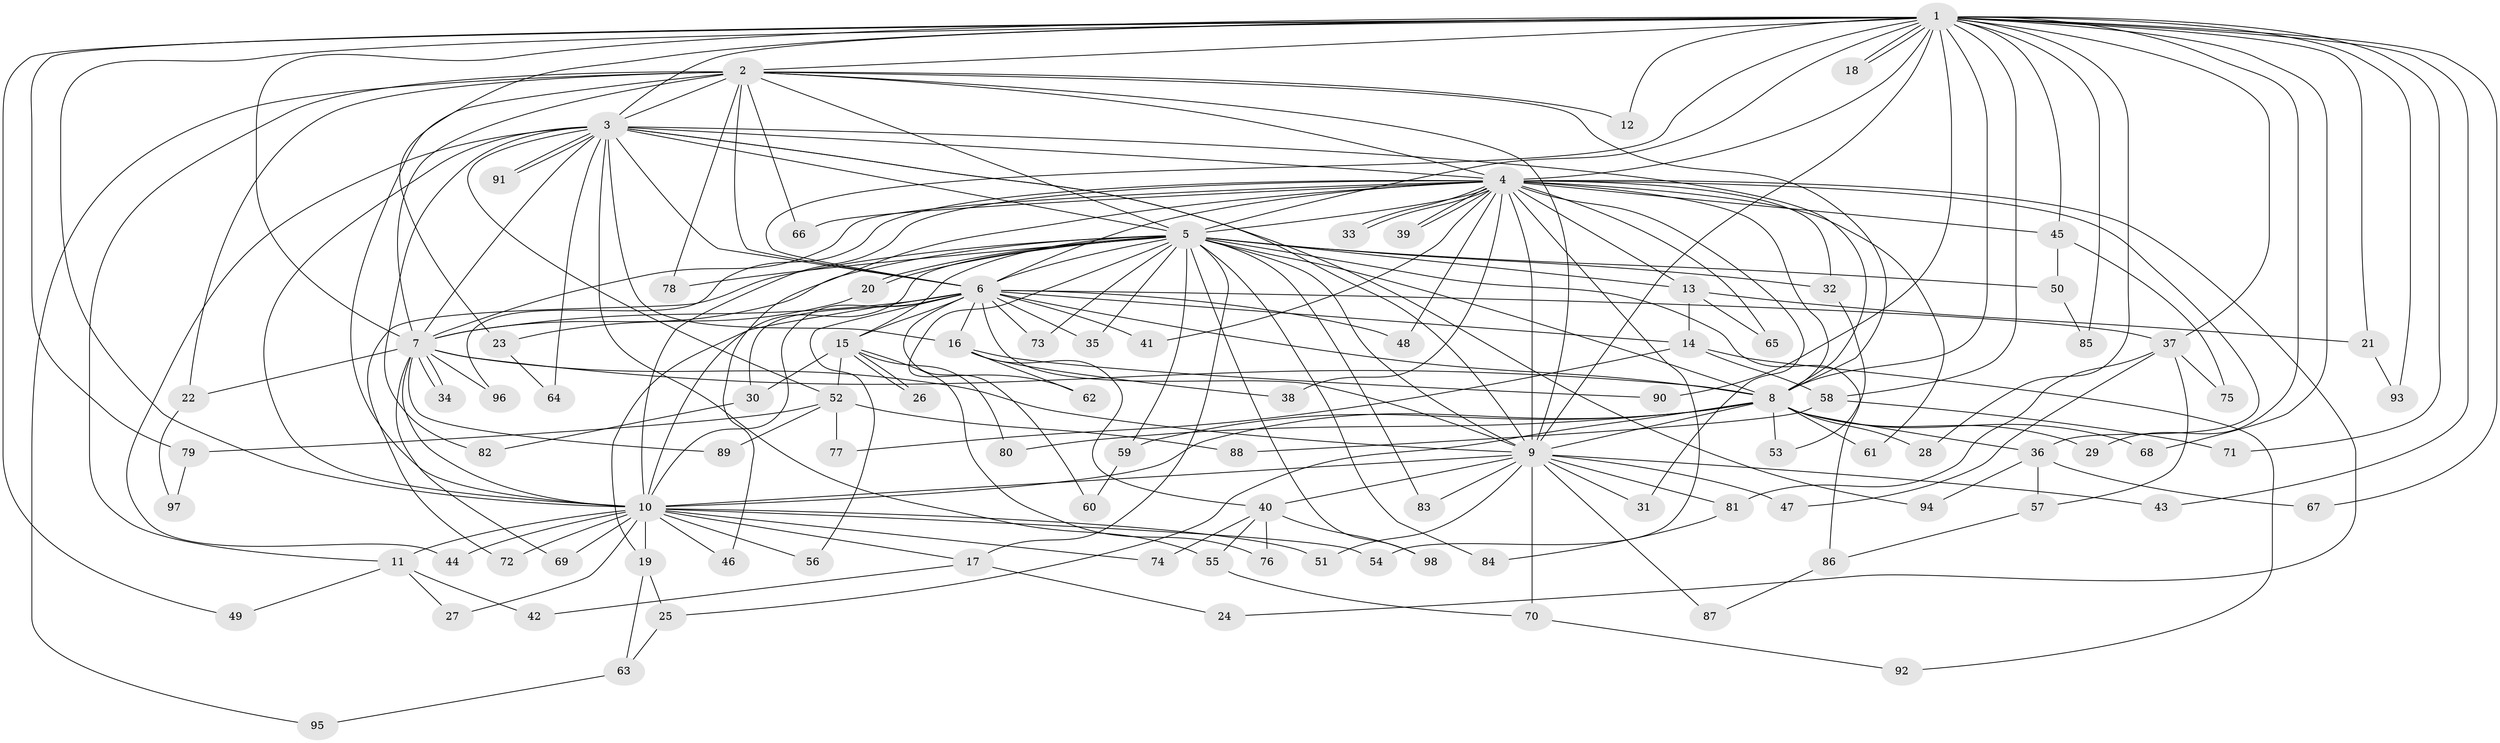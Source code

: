 // Generated by graph-tools (version 1.1) at 2025/45/03/09/25 04:45:48]
// undirected, 98 vertices, 221 edges
graph export_dot {
graph [start="1"]
  node [color=gray90,style=filled];
  1;
  2;
  3;
  4;
  5;
  6;
  7;
  8;
  9;
  10;
  11;
  12;
  13;
  14;
  15;
  16;
  17;
  18;
  19;
  20;
  21;
  22;
  23;
  24;
  25;
  26;
  27;
  28;
  29;
  30;
  31;
  32;
  33;
  34;
  35;
  36;
  37;
  38;
  39;
  40;
  41;
  42;
  43;
  44;
  45;
  46;
  47;
  48;
  49;
  50;
  51;
  52;
  53;
  54;
  55;
  56;
  57;
  58;
  59;
  60;
  61;
  62;
  63;
  64;
  65;
  66;
  67;
  68;
  69;
  70;
  71;
  72;
  73;
  74;
  75;
  76;
  77;
  78;
  79;
  80;
  81;
  82;
  83;
  84;
  85;
  86;
  87;
  88;
  89;
  90;
  91;
  92;
  93;
  94;
  95;
  96;
  97;
  98;
  1 -- 2;
  1 -- 3;
  1 -- 4;
  1 -- 5;
  1 -- 6;
  1 -- 7;
  1 -- 8;
  1 -- 9;
  1 -- 10;
  1 -- 12;
  1 -- 18;
  1 -- 18;
  1 -- 21;
  1 -- 23;
  1 -- 28;
  1 -- 29;
  1 -- 37;
  1 -- 43;
  1 -- 45;
  1 -- 49;
  1 -- 58;
  1 -- 67;
  1 -- 68;
  1 -- 71;
  1 -- 79;
  1 -- 85;
  1 -- 90;
  1 -- 93;
  2 -- 3;
  2 -- 4;
  2 -- 5;
  2 -- 6;
  2 -- 7;
  2 -- 8;
  2 -- 9;
  2 -- 10;
  2 -- 11;
  2 -- 12;
  2 -- 22;
  2 -- 66;
  2 -- 78;
  2 -- 95;
  3 -- 4;
  3 -- 5;
  3 -- 6;
  3 -- 7;
  3 -- 8;
  3 -- 9;
  3 -- 10;
  3 -- 16;
  3 -- 44;
  3 -- 52;
  3 -- 55;
  3 -- 64;
  3 -- 82;
  3 -- 91;
  3 -- 91;
  3 -- 94;
  4 -- 5;
  4 -- 6;
  4 -- 7;
  4 -- 8;
  4 -- 9;
  4 -- 10;
  4 -- 13;
  4 -- 24;
  4 -- 31;
  4 -- 32;
  4 -- 33;
  4 -- 33;
  4 -- 36;
  4 -- 38;
  4 -- 39;
  4 -- 39;
  4 -- 41;
  4 -- 45;
  4 -- 46;
  4 -- 48;
  4 -- 54;
  4 -- 61;
  4 -- 65;
  4 -- 66;
  4 -- 96;
  5 -- 6;
  5 -- 7;
  5 -- 8;
  5 -- 9;
  5 -- 10;
  5 -- 13;
  5 -- 15;
  5 -- 17;
  5 -- 20;
  5 -- 20;
  5 -- 32;
  5 -- 35;
  5 -- 50;
  5 -- 59;
  5 -- 62;
  5 -- 72;
  5 -- 73;
  5 -- 78;
  5 -- 83;
  5 -- 84;
  5 -- 86;
  5 -- 98;
  6 -- 7;
  6 -- 8;
  6 -- 9;
  6 -- 10;
  6 -- 14;
  6 -- 15;
  6 -- 16;
  6 -- 19;
  6 -- 30;
  6 -- 35;
  6 -- 37;
  6 -- 41;
  6 -- 48;
  6 -- 56;
  6 -- 60;
  6 -- 73;
  7 -- 8;
  7 -- 9;
  7 -- 10;
  7 -- 22;
  7 -- 34;
  7 -- 34;
  7 -- 69;
  7 -- 89;
  7 -- 96;
  8 -- 9;
  8 -- 10;
  8 -- 25;
  8 -- 28;
  8 -- 29;
  8 -- 36;
  8 -- 53;
  8 -- 59;
  8 -- 61;
  8 -- 68;
  8 -- 80;
  9 -- 10;
  9 -- 31;
  9 -- 40;
  9 -- 43;
  9 -- 47;
  9 -- 51;
  9 -- 70;
  9 -- 81;
  9 -- 83;
  9 -- 87;
  10 -- 11;
  10 -- 17;
  10 -- 19;
  10 -- 27;
  10 -- 44;
  10 -- 46;
  10 -- 51;
  10 -- 54;
  10 -- 56;
  10 -- 69;
  10 -- 72;
  10 -- 74;
  11 -- 27;
  11 -- 42;
  11 -- 49;
  13 -- 14;
  13 -- 21;
  13 -- 65;
  14 -- 58;
  14 -- 77;
  14 -- 92;
  15 -- 26;
  15 -- 26;
  15 -- 30;
  15 -- 52;
  15 -- 76;
  15 -- 80;
  16 -- 38;
  16 -- 40;
  16 -- 62;
  16 -- 90;
  17 -- 24;
  17 -- 42;
  19 -- 25;
  19 -- 63;
  20 -- 23;
  21 -- 93;
  22 -- 97;
  23 -- 64;
  25 -- 63;
  30 -- 82;
  32 -- 53;
  36 -- 57;
  36 -- 67;
  36 -- 94;
  37 -- 47;
  37 -- 57;
  37 -- 75;
  37 -- 81;
  40 -- 55;
  40 -- 74;
  40 -- 76;
  40 -- 98;
  45 -- 50;
  45 -- 75;
  50 -- 85;
  52 -- 77;
  52 -- 79;
  52 -- 88;
  52 -- 89;
  55 -- 70;
  57 -- 86;
  58 -- 71;
  58 -- 88;
  59 -- 60;
  63 -- 95;
  70 -- 92;
  79 -- 97;
  81 -- 84;
  86 -- 87;
}
